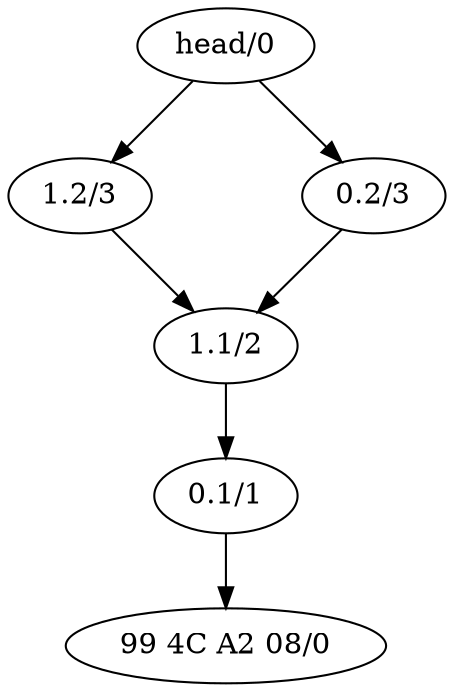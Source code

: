     digraph graphname {
        //rankdir=LR;  // Rank Direction Left to Right

        nodesep=1.0 // increases the separation between nodes
        edge [];
        //splines = true;

        n_4[label="99 4C A2 08/0"];
n_3[label="0.1/1"];
n_2[label="1.1/2"];
n_1[label="1.2/3"];
n_5[label="0.2/3"];
n_0[label="head/0"];
        n_3 -> n_4
n_2 -> n_3
n_1 -> n_2
n_0 -> n_1
n_5 -> n_2
n_0 -> n_5
    }
    